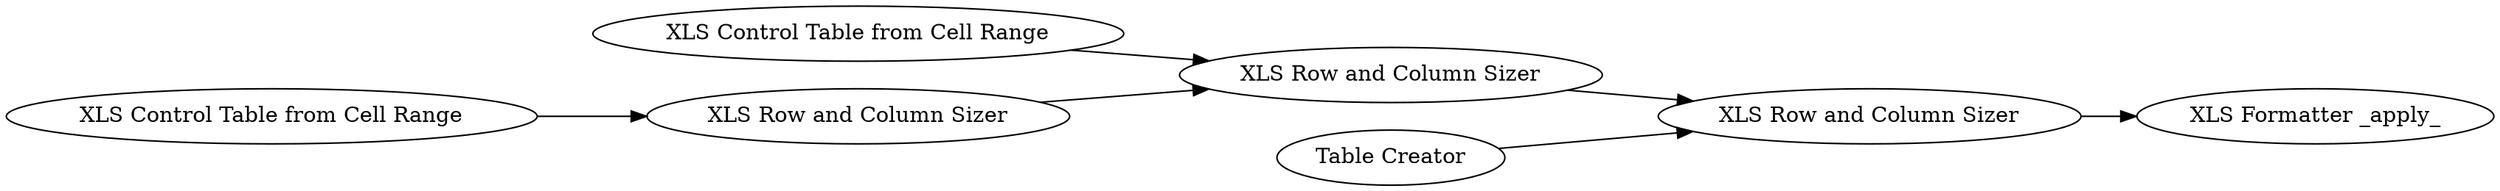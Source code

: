 digraph {
	16 [label="XLS Formatter _apply_"]
	21 [label="XLS Control Table from Cell Range"]
	22 [label="XLS Row and Column Sizer"]
	23 [label="XLS Row and Column Sizer"]
	24 [label="XLS Row and Column Sizer"]
	25 [label="XLS Control Table from Cell Range"]
	27 [label="Table Creator"]
	21 -> 23
	22 -> 16
	23 -> 22
	24 -> 23
	25 -> 24
	27 -> 22
	rankdir=LR
}
